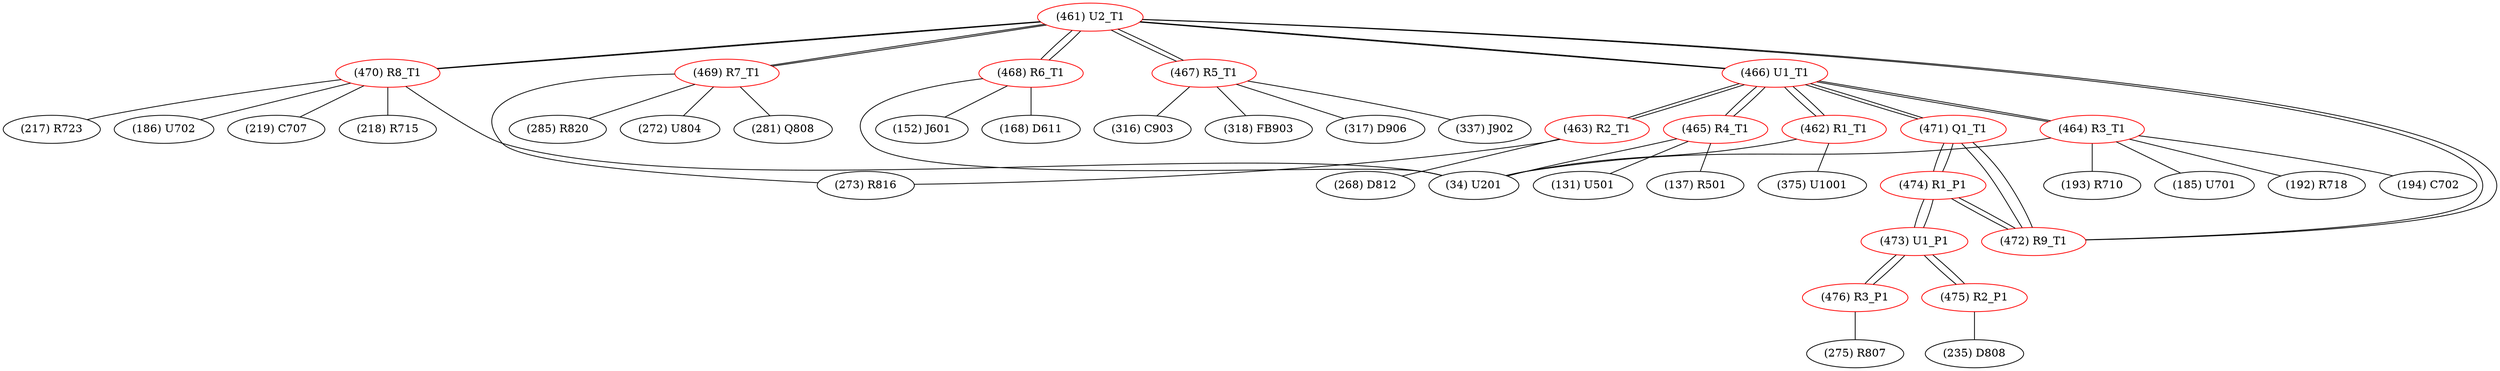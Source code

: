 graph {
	461 [label="(461) U2_T1" color=red]
	470 [label="(470) R8_T1"]
	469 [label="(469) R7_T1"]
	468 [label="(468) R6_T1"]
	467 [label="(467) R5_T1"]
	466 [label="(466) U1_T1"]
	472 [label="(472) R9_T1"]
	462 [label="(462) R1_T1" color=red]
	375 [label="(375) U1001"]
	34 [label="(34) U201"]
	466 [label="(466) U1_T1"]
	463 [label="(463) R2_T1" color=red]
	268 [label="(268) D812"]
	273 [label="(273) R816"]
	466 [label="(466) U1_T1"]
	464 [label="(464) R3_T1" color=red]
	194 [label="(194) C702"]
	193 [label="(193) R710"]
	185 [label="(185) U701"]
	192 [label="(192) R718"]
	34 [label="(34) U201"]
	466 [label="(466) U1_T1"]
	465 [label="(465) R4_T1" color=red]
	131 [label="(131) U501"]
	34 [label="(34) U201"]
	137 [label="(137) R501"]
	466 [label="(466) U1_T1"]
	466 [label="(466) U1_T1" color=red]
	461 [label="(461) U2_T1"]
	464 [label="(464) R3_T1"]
	463 [label="(463) R2_T1"]
	462 [label="(462) R1_T1"]
	471 [label="(471) Q1_T1"]
	465 [label="(465) R4_T1"]
	467 [label="(467) R5_T1" color=red]
	316 [label="(316) C903"]
	318 [label="(318) FB903"]
	317 [label="(317) D906"]
	337 [label="(337) J902"]
	461 [label="(461) U2_T1"]
	468 [label="(468) R6_T1" color=red]
	34 [label="(34) U201"]
	168 [label="(168) D611"]
	152 [label="(152) J601"]
	461 [label="(461) U2_T1"]
	469 [label="(469) R7_T1" color=red]
	272 [label="(272) U804"]
	281 [label="(281) Q808"]
	273 [label="(273) R816"]
	285 [label="(285) R820"]
	461 [label="(461) U2_T1"]
	470 [label="(470) R8_T1" color=red]
	186 [label="(186) U702"]
	219 [label="(219) C707"]
	218 [label="(218) R715"]
	217 [label="(217) R723"]
	34 [label="(34) U201"]
	461 [label="(461) U2_T1"]
	471 [label="(471) Q1_T1" color=red]
	466 [label="(466) U1_T1"]
	474 [label="(474) R1_P1"]
	472 [label="(472) R9_T1"]
	472 [label="(472) R9_T1" color=red]
	461 [label="(461) U2_T1"]
	474 [label="(474) R1_P1"]
	471 [label="(471) Q1_T1"]
	473 [label="(473) U1_P1" color=red]
	476 [label="(476) R3_P1"]
	475 [label="(475) R2_P1"]
	474 [label="(474) R1_P1"]
	474 [label="(474) R1_P1" color=red]
	472 [label="(472) R9_T1"]
	471 [label="(471) Q1_T1"]
	473 [label="(473) U1_P1"]
	475 [label="(475) R2_P1" color=red]
	235 [label="(235) D808"]
	473 [label="(473) U1_P1"]
	476 [label="(476) R3_P1" color=red]
	275 [label="(275) R807"]
	473 [label="(473) U1_P1"]
	461 -- 470
	461 -- 469
	461 -- 468
	461 -- 467
	461 -- 466
	461 -- 472
	462 -- 375
	462 -- 34
	462 -- 466
	463 -- 268
	463 -- 273
	463 -- 466
	464 -- 194
	464 -- 193
	464 -- 185
	464 -- 192
	464 -- 34
	464 -- 466
	465 -- 131
	465 -- 34
	465 -- 137
	465 -- 466
	466 -- 461
	466 -- 464
	466 -- 463
	466 -- 462
	466 -- 471
	466 -- 465
	467 -- 316
	467 -- 318
	467 -- 317
	467 -- 337
	467 -- 461
	468 -- 34
	468 -- 168
	468 -- 152
	468 -- 461
	469 -- 272
	469 -- 281
	469 -- 273
	469 -- 285
	469 -- 461
	470 -- 186
	470 -- 219
	470 -- 218
	470 -- 217
	470 -- 34
	470 -- 461
	471 -- 466
	471 -- 474
	471 -- 472
	472 -- 461
	472 -- 474
	472 -- 471
	473 -- 476
	473 -- 475
	473 -- 474
	474 -- 472
	474 -- 471
	474 -- 473
	475 -- 235
	475 -- 473
	476 -- 275
	476 -- 473
}